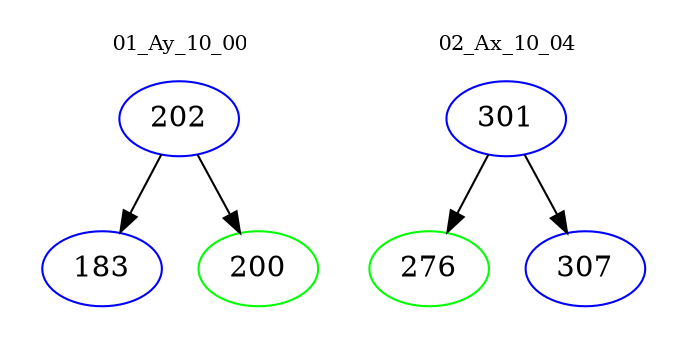 digraph{
subgraph cluster_0 {
color = white
label = "01_Ay_10_00";
fontsize=10;
T0_202 [label="202", color="blue"]
T0_202 -> T0_183 [color="black"]
T0_183 [label="183", color="blue"]
T0_202 -> T0_200 [color="black"]
T0_200 [label="200", color="green"]
}
subgraph cluster_1 {
color = white
label = "02_Ax_10_04";
fontsize=10;
T1_301 [label="301", color="blue"]
T1_301 -> T1_276 [color="black"]
T1_276 [label="276", color="green"]
T1_301 -> T1_307 [color="black"]
T1_307 [label="307", color="blue"]
}
}
